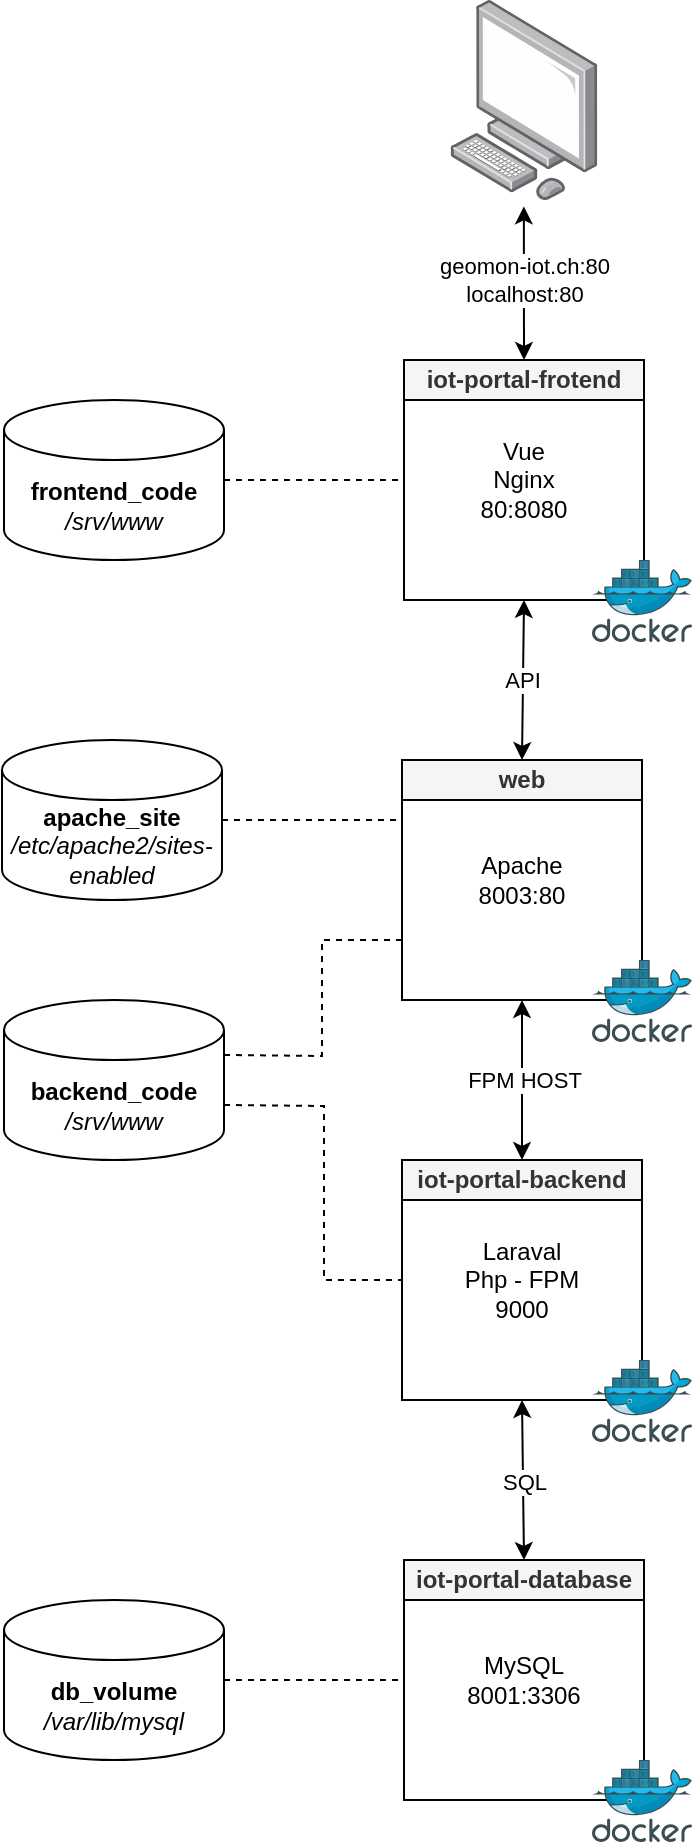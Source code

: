 <mxfile version="16.5.1" type="device"><diagram id="XmMPH7yFqTy3L6PwzWLn" name="Page-1"><mxGraphModel dx="1102" dy="865" grid="1" gridSize="10" guides="1" tooltips="1" connect="1" arrows="1" fold="1" page="1" pageScale="1" pageWidth="827" pageHeight="1169" math="0" shadow="0"><root><mxCell id="0"/><mxCell id="1" parent="0"/><mxCell id="fN2AKDjVQJutpEZi4WdV-14" value="Vue&lt;br&gt;Nginx&lt;br&gt;80:8080" style="whiteSpace=wrap;html=1;aspect=fixed;fillColor=none;" parent="1" vertex="1"><mxGeometry x="320" y="280" width="120" height="120" as="geometry"/></mxCell><mxCell id="fN2AKDjVQJutpEZi4WdV-15" value="iot-portal-frotend" style="rounded=0;whiteSpace=wrap;html=1;fillColor=#f5f5f5;fontStyle=1;fontColor=#333333;strokeColor=#000000;" parent="1" vertex="1"><mxGeometry x="320" y="280" width="120" height="20" as="geometry"/></mxCell><mxCell id="fN2AKDjVQJutpEZi4WdV-16" value="Apache&lt;br&gt;8003:80" style="whiteSpace=wrap;html=1;aspect=fixed;fillColor=none;" parent="1" vertex="1"><mxGeometry x="319" y="480" width="120" height="120" as="geometry"/></mxCell><mxCell id="fN2AKDjVQJutpEZi4WdV-17" value="web" style="rounded=0;whiteSpace=wrap;html=1;fillColor=#f5f5f5;fontStyle=1;fontColor=#333333;strokeColor=#000000;" parent="1" vertex="1"><mxGeometry x="319" y="480" width="120" height="20" as="geometry"/></mxCell><mxCell id="fN2AKDjVQJutpEZi4WdV-18" value="Laraval&lt;br&gt;Php - FPM&lt;br&gt;9000" style="whiteSpace=wrap;html=1;aspect=fixed;fillColor=none;" parent="1" vertex="1"><mxGeometry x="319" y="680" width="120" height="120" as="geometry"/></mxCell><mxCell id="fN2AKDjVQJutpEZi4WdV-19" value="iot-portal-backend" style="rounded=0;whiteSpace=wrap;html=1;fillColor=#f5f5f5;fontStyle=1;fontColor=#333333;strokeColor=#000000;" parent="1" vertex="1"><mxGeometry x="319" y="680" width="120" height="20" as="geometry"/></mxCell><mxCell id="fN2AKDjVQJutpEZi4WdV-20" value="MySQL&lt;br&gt;8001:3306" style="whiteSpace=wrap;html=1;aspect=fixed;fillColor=none;" parent="1" vertex="1"><mxGeometry x="320" y="880" width="120" height="120" as="geometry"/></mxCell><mxCell id="fN2AKDjVQJutpEZi4WdV-21" value="iot-portal-database" style="rounded=0;whiteSpace=wrap;html=1;fillColor=#f5f5f5;fontStyle=1;fontColor=#333333;strokeColor=#000000;" parent="1" vertex="1"><mxGeometry x="320" y="880" width="120" height="20" as="geometry"/></mxCell><mxCell id="fN2AKDjVQJutpEZi4WdV-22" value="&lt;b&gt;db_volume&lt;/b&gt;&lt;br&gt;&lt;i&gt;/var/lib/mysql&lt;/i&gt;" style="shape=cylinder3;whiteSpace=wrap;html=1;boundedLbl=1;backgroundOutline=1;size=15;fillColor=none;" parent="1" vertex="1"><mxGeometry x="120" y="900" width="110" height="80" as="geometry"/></mxCell><mxCell id="fN2AKDjVQJutpEZi4WdV-25" value="" style="endArrow=none;dashed=1;html=1;rounded=0;exitX=1;exitY=0.5;exitDx=0;exitDy=0;exitPerimeter=0;entryX=0;entryY=0.5;entryDx=0;entryDy=0;" parent="1" source="fN2AKDjVQJutpEZi4WdV-22" target="fN2AKDjVQJutpEZi4WdV-20" edge="1"><mxGeometry width="50" height="50" relative="1" as="geometry"><mxPoint x="440" y="720" as="sourcePoint"/><mxPoint x="490" y="670" as="targetPoint"/></mxGeometry></mxCell><mxCell id="fN2AKDjVQJutpEZi4WdV-27" value="" style="endArrow=classic;html=1;rounded=0;entryX=0.5;entryY=1;entryDx=0;entryDy=0;exitX=0.5;exitY=0;exitDx=0;exitDy=0;startArrow=classic;startFill=1;endFill=1;" parent="1" source="fN2AKDjVQJutpEZi4WdV-21" target="fN2AKDjVQJutpEZi4WdV-18" edge="1"><mxGeometry width="50" height="50" relative="1" as="geometry"><mxPoint x="530" y="740" as="sourcePoint"/><mxPoint x="580" y="690" as="targetPoint"/></mxGeometry></mxCell><mxCell id="fN2AKDjVQJutpEZi4WdV-38" value="SQL" style="edgeLabel;html=1;align=center;verticalAlign=middle;resizable=0;points=[];" parent="fN2AKDjVQJutpEZi4WdV-27" vertex="1" connectable="0"><mxGeometry x="-0.158" relative="1" as="geometry"><mxPoint y="-6" as="offset"/></mxGeometry></mxCell><mxCell id="fN2AKDjVQJutpEZi4WdV-28" value="&lt;b&gt;backend_code&lt;/b&gt;&lt;br&gt;&lt;i&gt;/&lt;/i&gt;&lt;i&gt;srv/www&lt;/i&gt;" style="shape=cylinder3;whiteSpace=wrap;html=1;boundedLbl=1;backgroundOutline=1;size=15;fillColor=none;" parent="1" vertex="1"><mxGeometry x="120" y="600" width="110" height="80" as="geometry"/></mxCell><mxCell id="fN2AKDjVQJutpEZi4WdV-29" value="" style="endArrow=none;dashed=1;html=1;rounded=0;exitX=1;exitY=0;exitDx=0;exitDy=52.5;exitPerimeter=0;entryX=0;entryY=0.5;entryDx=0;entryDy=0;" parent="1" source="fN2AKDjVQJutpEZi4WdV-28" target="fN2AKDjVQJutpEZi4WdV-18" edge="1"><mxGeometry width="50" height="50" relative="1" as="geometry"><mxPoint x="339" y="660" as="sourcePoint"/><mxPoint x="389" y="610" as="targetPoint"/><Array as="points"><mxPoint x="280" y="653"/><mxPoint x="280" y="740"/></Array></mxGeometry></mxCell><mxCell id="fN2AKDjVQJutpEZi4WdV-30" value="" style="endArrow=none;dashed=1;html=1;rounded=0;entryX=0;entryY=0.75;entryDx=0;entryDy=0;exitX=1;exitY=0;exitDx=0;exitDy=27.5;exitPerimeter=0;" parent="1" source="fN2AKDjVQJutpEZi4WdV-28" target="fN2AKDjVQJutpEZi4WdV-16" edge="1"><mxGeometry width="50" height="50" relative="1" as="geometry"><mxPoint x="229" y="540" as="sourcePoint"/><mxPoint x="239" y="610" as="targetPoint"/><Array as="points"><mxPoint x="279" y="628"/><mxPoint x="279" y="570"/></Array></mxGeometry></mxCell><mxCell id="fN2AKDjVQJutpEZi4WdV-32" value="" style="endArrow=classic;startArrow=classic;html=1;rounded=0;exitX=0.5;exitY=1;exitDx=0;exitDy=0;entryX=0.5;entryY=0;entryDx=0;entryDy=0;" parent="1" source="fN2AKDjVQJutpEZi4WdV-16" target="fN2AKDjVQJutpEZi4WdV-19" edge="1"><mxGeometry width="50" height="50" relative="1" as="geometry"><mxPoint x="449" y="530" as="sourcePoint"/><mxPoint x="499" y="480" as="targetPoint"/></mxGeometry></mxCell><mxCell id="fN2AKDjVQJutpEZi4WdV-33" value="FPM HOST" style="edgeLabel;html=1;align=center;verticalAlign=middle;resizable=0;points=[];" parent="fN2AKDjVQJutpEZi4WdV-32" vertex="1" connectable="0"><mxGeometry x="0.3" y="1" relative="1" as="geometry"><mxPoint y="-12" as="offset"/></mxGeometry></mxCell><mxCell id="fN2AKDjVQJutpEZi4WdV-34" value="&lt;b&gt;frontend_code&lt;/b&gt;&lt;br&gt;&lt;i&gt;/srv/www&lt;/i&gt;" style="shape=cylinder3;whiteSpace=wrap;html=1;boundedLbl=1;backgroundOutline=1;size=15;fillColor=none;" parent="1" vertex="1"><mxGeometry x="120" y="300" width="110" height="80" as="geometry"/></mxCell><mxCell id="fN2AKDjVQJutpEZi4WdV-35" value="" style="endArrow=none;dashed=1;html=1;rounded=0;entryX=0;entryY=0.5;entryDx=0;entryDy=0;exitX=1;exitY=0.5;exitDx=0;exitDy=0;exitPerimeter=0;" parent="1" source="fN2AKDjVQJutpEZi4WdV-34" target="fN2AKDjVQJutpEZi4WdV-14" edge="1"><mxGeometry width="50" height="50" relative="1" as="geometry"><mxPoint x="300" y="510" as="sourcePoint"/><mxPoint x="350" y="460" as="targetPoint"/></mxGeometry></mxCell><mxCell id="fN2AKDjVQJutpEZi4WdV-36" value="&lt;b&gt;apache_site&lt;br&gt;&lt;/b&gt;&lt;i&gt;/etc/apache2/sites-enabled&lt;/i&gt;" style="shape=cylinder3;whiteSpace=wrap;html=1;boundedLbl=1;backgroundOutline=1;size=15;fillColor=none;" parent="1" vertex="1"><mxGeometry x="119" y="470" width="110" height="80" as="geometry"/></mxCell><mxCell id="fN2AKDjVQJutpEZi4WdV-37" value="" style="endArrow=none;dashed=1;html=1;rounded=0;entryX=0;entryY=0.25;entryDx=0;entryDy=0;exitX=1;exitY=0.5;exitDx=0;exitDy=0;exitPerimeter=0;" parent="1" source="fN2AKDjVQJutpEZi4WdV-36" target="fN2AKDjVQJutpEZi4WdV-16" edge="1"><mxGeometry width="50" height="50" relative="1" as="geometry"><mxPoint x="239" y="530" as="sourcePoint"/><mxPoint x="289" y="480" as="targetPoint"/></mxGeometry></mxCell><mxCell id="fN2AKDjVQJutpEZi4WdV-39" value="" style="endArrow=classic;startArrow=classic;html=1;rounded=0;entryX=0.5;entryY=1;entryDx=0;entryDy=0;exitX=0.5;exitY=0;exitDx=0;exitDy=0;" parent="1" source="fN2AKDjVQJutpEZi4WdV-17" target="fN2AKDjVQJutpEZi4WdV-14" edge="1"><mxGeometry width="50" height="50" relative="1" as="geometry"><mxPoint x="280" y="520" as="sourcePoint"/><mxPoint x="330" y="470" as="targetPoint"/></mxGeometry></mxCell><mxCell id="fN2AKDjVQJutpEZi4WdV-40" value="API" style="edgeLabel;html=1;align=center;verticalAlign=middle;resizable=0;points=[];" parent="fN2AKDjVQJutpEZi4WdV-39" vertex="1" connectable="0"><mxGeometry x="0.4" y="2" relative="1" as="geometry"><mxPoint x="1" y="16" as="offset"/></mxGeometry></mxCell><mxCell id="fN2AKDjVQJutpEZi4WdV-41" value="" style="sketch=0;aspect=fixed;html=1;points=[];align=center;image;fontSize=12;image=img/lib/mscae/Docker.svg;fillColor=none;" parent="1" vertex="1"><mxGeometry x="414" y="380" width="50" height="41" as="geometry"/></mxCell><mxCell id="fN2AKDjVQJutpEZi4WdV-42" value="" style="sketch=0;aspect=fixed;html=1;points=[];align=center;image;fontSize=12;image=img/lib/mscae/Docker.svg;fillColor=none;" parent="1" vertex="1"><mxGeometry x="414" y="580" width="50" height="41" as="geometry"/></mxCell><mxCell id="fN2AKDjVQJutpEZi4WdV-43" value="" style="sketch=0;aspect=fixed;html=1;points=[];align=center;image;fontSize=12;image=img/lib/mscae/Docker.svg;fillColor=none;" parent="1" vertex="1"><mxGeometry x="414" y="780" width="50" height="41" as="geometry"/></mxCell><mxCell id="fN2AKDjVQJutpEZi4WdV-44" value="" style="sketch=0;aspect=fixed;html=1;points=[];align=center;image;fontSize=12;image=img/lib/mscae/Docker.svg;fillColor=none;" parent="1" vertex="1"><mxGeometry x="414" y="980" width="50" height="41" as="geometry"/></mxCell><mxCell id="fN2AKDjVQJutpEZi4WdV-46" value="" style="points=[];aspect=fixed;html=1;align=center;shadow=0;dashed=0;image;image=img/lib/allied_telesis/computer_and_terminals/Personal_Computer.svg;strokeColor=#000000;fillColor=none;" parent="1" vertex="1"><mxGeometry x="343.1" y="100" width="73.79" height="100" as="geometry"/></mxCell><mxCell id="fN2AKDjVQJutpEZi4WdV-47" value="geomon-iot.ch:80&lt;br&gt;localhost:80" style="endArrow=classic;startArrow=classic;html=1;rounded=0;entryX=0.499;entryY=1.032;entryDx=0;entryDy=0;entryPerimeter=0;exitX=0.5;exitY=0;exitDx=0;exitDy=0;" parent="1" source="fN2AKDjVQJutpEZi4WdV-15" target="fN2AKDjVQJutpEZi4WdV-46" edge="1"><mxGeometry x="0.042" width="50" height="50" relative="1" as="geometry"><mxPoint x="590" y="280" as="sourcePoint"/><mxPoint x="640" y="230" as="targetPoint"/><mxPoint as="offset"/></mxGeometry></mxCell></root></mxGraphModel></diagram></mxfile>